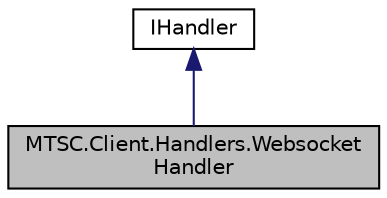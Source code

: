 digraph "MTSC.Client.Handlers.WebsocketHandler"
{
 // LATEX_PDF_SIZE
  edge [fontname="Helvetica",fontsize="10",labelfontname="Helvetica",labelfontsize="10"];
  node [fontname="Helvetica",fontsize="10",shape=record];
  Node0 [label="MTSC.Client.Handlers.Websocket\lHandler",height=0.2,width=0.4,color="black", fillcolor="grey75", style="filled", fontcolor="black",tooltip="Handler implementing websocket protocol."];
  Node1 -> Node0 [dir="back",color="midnightblue",fontsize="10",style="solid",fontname="Helvetica"];
  Node1 [label="IHandler",height=0.2,width=0.4,color="black", fillcolor="white", style="filled",URL="$df/d4e/interface_m_t_s_c_1_1_client_1_1_handlers_1_1_i_handler.html",tooltip="Handler interface for client communication."];
}
